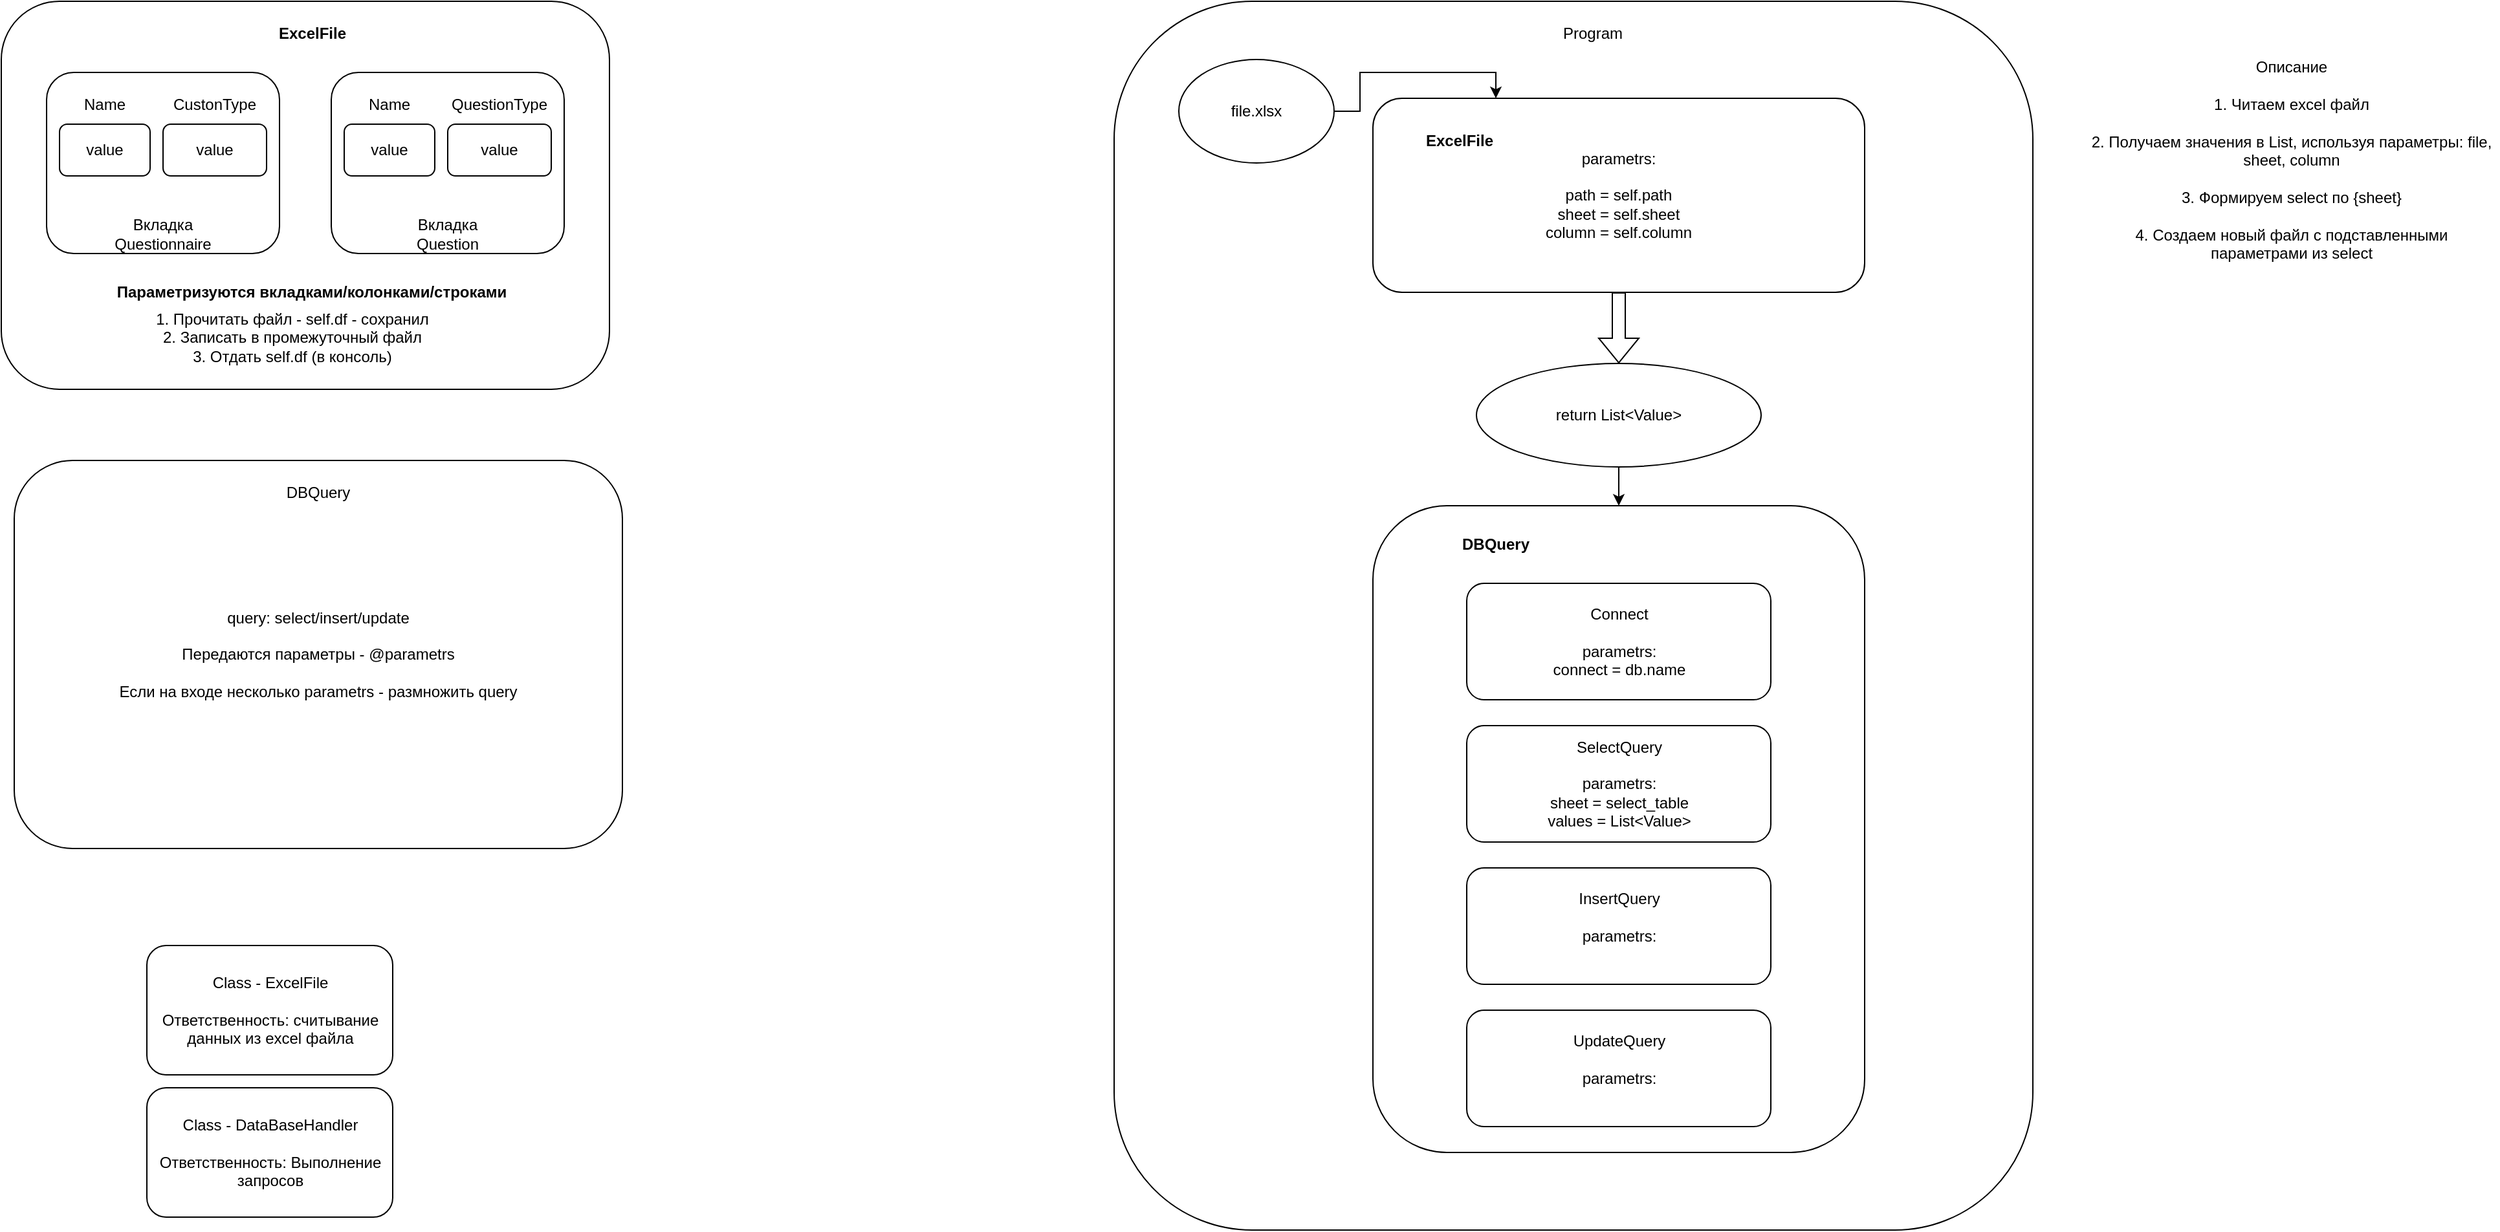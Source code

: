 <mxfile version="24.5.2" type="device">
  <diagram name="Страница — 1" id="Thi9hPM8hP3XWCTX5rDp">
    <mxGraphModel dx="2123" dy="1114" grid="1" gridSize="10" guides="1" tooltips="1" connect="1" arrows="1" fold="1" page="1" pageScale="1" pageWidth="827" pageHeight="1169" math="0" shadow="0">
      <root>
        <mxCell id="0" />
        <mxCell id="1" parent="0" />
        <mxCell id="TAfKT55fyafpBSRyJVl7-1" value="" style="rounded=1;whiteSpace=wrap;html=1;" vertex="1" parent="1">
          <mxGeometry x="50" y="80" width="470" height="300" as="geometry" />
        </mxCell>
        <mxCell id="TAfKT55fyafpBSRyJVl7-2" value="&lt;b&gt;ExcelFile&lt;/b&gt;" style="text;html=1;align=center;verticalAlign=middle;whiteSpace=wrap;rounded=0;" vertex="1" parent="1">
          <mxGeometry x="227.5" y="90" width="125" height="30" as="geometry" />
        </mxCell>
        <mxCell id="TAfKT55fyafpBSRyJVl7-3" value="" style="rounded=1;whiteSpace=wrap;html=1;" vertex="1" parent="1">
          <mxGeometry x="85" y="135" width="180" height="140" as="geometry" />
        </mxCell>
        <mxCell id="TAfKT55fyafpBSRyJVl7-4" value="Вкладка&lt;br&gt;Questionnaire" style="text;html=1;align=center;verticalAlign=middle;whiteSpace=wrap;rounded=0;" vertex="1" parent="1">
          <mxGeometry x="145" y="245" width="60" height="30" as="geometry" />
        </mxCell>
        <mxCell id="TAfKT55fyafpBSRyJVl7-5" value="Name" style="text;html=1;align=center;verticalAlign=middle;whiteSpace=wrap;rounded=0;" vertex="1" parent="1">
          <mxGeometry x="105" y="145" width="50" height="30" as="geometry" />
        </mxCell>
        <mxCell id="TAfKT55fyafpBSRyJVl7-6" value="CustonType" style="text;html=1;align=center;verticalAlign=middle;whiteSpace=wrap;rounded=0;" vertex="1" parent="1">
          <mxGeometry x="185" y="145" width="60" height="30" as="geometry" />
        </mxCell>
        <mxCell id="TAfKT55fyafpBSRyJVl7-9" value="value" style="rounded=1;whiteSpace=wrap;html=1;" vertex="1" parent="1">
          <mxGeometry x="95" y="175" width="70" height="40" as="geometry" />
        </mxCell>
        <mxCell id="TAfKT55fyafpBSRyJVl7-10" value="value" style="rounded=1;whiteSpace=wrap;html=1;" vertex="1" parent="1">
          <mxGeometry x="175" y="175" width="80" height="40" as="geometry" />
        </mxCell>
        <mxCell id="TAfKT55fyafpBSRyJVl7-12" value="" style="rounded=1;whiteSpace=wrap;html=1;" vertex="1" parent="1">
          <mxGeometry x="305" y="135" width="180" height="140" as="geometry" />
        </mxCell>
        <mxCell id="TAfKT55fyafpBSRyJVl7-13" value="Вкладка&lt;br&gt;Question" style="text;html=1;align=center;verticalAlign=middle;whiteSpace=wrap;rounded=0;" vertex="1" parent="1">
          <mxGeometry x="365" y="245" width="60" height="30" as="geometry" />
        </mxCell>
        <mxCell id="TAfKT55fyafpBSRyJVl7-14" value="Name" style="text;html=1;align=center;verticalAlign=middle;whiteSpace=wrap;rounded=0;" vertex="1" parent="1">
          <mxGeometry x="325" y="145" width="50" height="30" as="geometry" />
        </mxCell>
        <mxCell id="TAfKT55fyafpBSRyJVl7-15" value="QuestionType" style="text;html=1;align=center;verticalAlign=middle;whiteSpace=wrap;rounded=0;" vertex="1" parent="1">
          <mxGeometry x="405" y="145" width="60" height="30" as="geometry" />
        </mxCell>
        <mxCell id="TAfKT55fyafpBSRyJVl7-16" value="value" style="rounded=1;whiteSpace=wrap;html=1;" vertex="1" parent="1">
          <mxGeometry x="315" y="175" width="70" height="40" as="geometry" />
        </mxCell>
        <mxCell id="TAfKT55fyafpBSRyJVl7-17" value="value" style="rounded=1;whiteSpace=wrap;html=1;" vertex="1" parent="1">
          <mxGeometry x="395" y="175" width="80" height="40" as="geometry" />
        </mxCell>
        <mxCell id="TAfKT55fyafpBSRyJVl7-18" value="" style="rounded=1;whiteSpace=wrap;html=1;" vertex="1" parent="1">
          <mxGeometry x="910" y="80" width="710" height="950" as="geometry" />
        </mxCell>
        <mxCell id="TAfKT55fyafpBSRyJVl7-19" value="Program" style="text;html=1;align=center;verticalAlign=middle;whiteSpace=wrap;rounded=0;" vertex="1" parent="1">
          <mxGeometry x="1250" y="90" width="60" height="30" as="geometry" />
        </mxCell>
        <mxCell id="TAfKT55fyafpBSRyJVl7-23" value="parametrs:&lt;br&gt;&lt;br&gt;path = self.path&lt;div&gt;sheet = self.sheet&lt;/div&gt;&lt;div&gt;column = self.column&lt;/div&gt;" style="rounded=1;whiteSpace=wrap;html=1;" vertex="1" parent="1">
          <mxGeometry x="1110" y="155" width="380" height="150" as="geometry" />
        </mxCell>
        <mxCell id="TAfKT55fyafpBSRyJVl7-20" value="&lt;b&gt;ExcelFile&lt;/b&gt;" style="text;html=1;align=center;verticalAlign=middle;whiteSpace=wrap;rounded=0;" vertex="1" parent="1">
          <mxGeometry x="1120" y="170" width="114" height="35" as="geometry" />
        </mxCell>
        <mxCell id="TAfKT55fyafpBSRyJVl7-24" value="" style="rounded=1;whiteSpace=wrap;html=1;" vertex="1" parent="1">
          <mxGeometry x="1110" y="470" width="380" height="500" as="geometry" />
        </mxCell>
        <mxCell id="TAfKT55fyafpBSRyJVl7-21" value="&lt;b&gt;DBQuery&lt;/b&gt;" style="text;html=1;align=center;verticalAlign=middle;whiteSpace=wrap;rounded=0;" vertex="1" parent="1">
          <mxGeometry x="1080" y="480" width="250" height="40" as="geometry" />
        </mxCell>
        <mxCell id="TAfKT55fyafpBSRyJVl7-25" value="1. Прочитать файл - self.df - сохранил&lt;div&gt;2. Записать в промежуточный файл&lt;br&gt;3. Отдать self.df (в консоль)&lt;/div&gt;" style="text;html=1;align=center;verticalAlign=middle;whiteSpace=wrap;rounded=0;" vertex="1" parent="1">
          <mxGeometry x="105" y="320" width="340" height="40" as="geometry" />
        </mxCell>
        <mxCell id="TAfKT55fyafpBSRyJVl7-26" value="&lt;b&gt;Параметризуются вкладками/колонками/строками&lt;/b&gt;" style="text;html=1;align=center;verticalAlign=middle;whiteSpace=wrap;rounded=0;" vertex="1" parent="1">
          <mxGeometry x="135" y="290" width="310" height="30" as="geometry" />
        </mxCell>
        <mxCell id="TAfKT55fyafpBSRyJVl7-27" value="query: select/insert/update&lt;br&gt;&lt;br&gt;Передаются параметры - @parametrs&lt;br&gt;&lt;br&gt;Если на входе несколько parametrs - размножить query" style="rounded=1;whiteSpace=wrap;html=1;" vertex="1" parent="1">
          <mxGeometry x="60" y="435" width="470" height="300" as="geometry" />
        </mxCell>
        <mxCell id="TAfKT55fyafpBSRyJVl7-28" value="DBQuery" style="text;html=1;align=center;verticalAlign=middle;whiteSpace=wrap;rounded=0;" vertex="1" parent="1">
          <mxGeometry x="265" y="445" width="60" height="30" as="geometry" />
        </mxCell>
        <mxCell id="TAfKT55fyafpBSRyJVl7-30" value="Class - ExcelFile&lt;br&gt;&lt;br&gt;Ответственность: считывание данных из excel файла" style="rounded=1;whiteSpace=wrap;html=1;" vertex="1" parent="1">
          <mxGeometry x="162.5" y="810" width="190" height="100" as="geometry" />
        </mxCell>
        <mxCell id="TAfKT55fyafpBSRyJVl7-31" value="Class - DataBaseHandler&lt;br&gt;&lt;br&gt;Ответственность: Выполнение запросов" style="rounded=1;whiteSpace=wrap;html=1;" vertex="1" parent="1">
          <mxGeometry x="162.5" y="920" width="190" height="100" as="geometry" />
        </mxCell>
        <mxCell id="TAfKT55fyafpBSRyJVl7-33" style="edgeStyle=orthogonalEdgeStyle;rounded=0;orthogonalLoop=1;jettySize=auto;html=1;entryX=0.25;entryY=0;entryDx=0;entryDy=0;" edge="1" parent="1" source="TAfKT55fyafpBSRyJVl7-32" target="TAfKT55fyafpBSRyJVl7-23">
          <mxGeometry relative="1" as="geometry" />
        </mxCell>
        <mxCell id="TAfKT55fyafpBSRyJVl7-32" value="file.xlsx" style="ellipse;whiteSpace=wrap;html=1;" vertex="1" parent="1">
          <mxGeometry x="960" y="125" width="120" height="80" as="geometry" />
        </mxCell>
        <mxCell id="TAfKT55fyafpBSRyJVl7-39" style="edgeStyle=orthogonalEdgeStyle;rounded=0;orthogonalLoop=1;jettySize=auto;html=1;entryX=0.5;entryY=0;entryDx=0;entryDy=0;" edge="1" parent="1" source="TAfKT55fyafpBSRyJVl7-35" target="TAfKT55fyafpBSRyJVl7-24">
          <mxGeometry relative="1" as="geometry" />
        </mxCell>
        <mxCell id="TAfKT55fyafpBSRyJVl7-35" value="return List&amp;lt;Value&amp;gt;" style="ellipse;whiteSpace=wrap;html=1;" vertex="1" parent="1">
          <mxGeometry x="1190" y="360" width="220" height="80" as="geometry" />
        </mxCell>
        <mxCell id="TAfKT55fyafpBSRyJVl7-36" value="" style="shape=flexArrow;endArrow=classic;html=1;rounded=0;exitX=0.5;exitY=1;exitDx=0;exitDy=0;entryX=0.5;entryY=0;entryDx=0;entryDy=0;" edge="1" parent="1" source="TAfKT55fyafpBSRyJVl7-23" target="TAfKT55fyafpBSRyJVl7-35">
          <mxGeometry width="50" height="50" relative="1" as="geometry">
            <mxPoint x="1060" y="410" as="sourcePoint" />
            <mxPoint x="1110" y="360" as="targetPoint" />
          </mxGeometry>
        </mxCell>
        <mxCell id="TAfKT55fyafpBSRyJVl7-40" value="Описание&lt;div&gt;&lt;br&gt;&lt;/div&gt;&lt;div&gt;1. Читаем excel файл&lt;br&gt;&lt;br&gt;&lt;/div&gt;&lt;div&gt;2. Получаем значения в List, используя параметры: file, sheet, column&lt;br&gt;&lt;br&gt;&lt;/div&gt;&lt;div&gt;3. Формируем select по {sheet}&lt;br&gt;&lt;br&gt;&lt;/div&gt;&lt;div&gt;4. Создаем новый файл с подставленными параметрами из select&lt;/div&gt;" style="text;html=1;align=center;verticalAlign=middle;whiteSpace=wrap;rounded=0;" vertex="1" parent="1">
          <mxGeometry x="1660" y="105" width="320" height="195" as="geometry" />
        </mxCell>
        <mxCell id="TAfKT55fyafpBSRyJVl7-41" value="SelectQuery&lt;br&gt;&lt;br&gt;parametrs:&lt;br&gt;sheet = select_table&lt;br&gt;values = List&amp;lt;Value&amp;gt;" style="rounded=1;whiteSpace=wrap;html=1;" vertex="1" parent="1">
          <mxGeometry x="1182.5" y="640" width="235" height="90" as="geometry" />
        </mxCell>
        <mxCell id="TAfKT55fyafpBSRyJVl7-43" value="Connect&lt;br&gt;&lt;br&gt;parametrs:&lt;div&gt;&lt;span style=&quot;color: rgba(0, 0, 0, 0); font-family: monospace; font-size: 0px; text-align: start; text-wrap: nowrap;&quot;&gt;%3CmxGraphModel%3E%3Croot%3E%3CmxCell%20id%3D%220%22%2F%3E%3CmxCell%20id%3D%221%22%20parent%3D%220%22%2F%3E%3CUserObject%20label%3D%22%26lt%3Bspan%20style%3D%26quot%3Bcolor%3A%20rgb(0%2C%200%2C%200)%3B%20font-family%3A%20Helvetica%3B%20font-size%3A%2012px%3B%20font-style%3A%20normal%3B%20font-variant-ligatures%3A%20normal%3B%20font-variant-caps%3A%20normal%3B%20font-weight%3A%20400%3B%20letter-spacing%3A%20normal%3B%20orphans%3A%202%3B%20text-align%3A%20center%3B%20text-indent%3A%200px%3B%20text-transform%3A%20none%3B%20widows%3A%202%3B%20word-spacing%3A%200px%3B%20-webkit-text-stroke-width%3A%200px%3B%20white-space%3A%20normal%3B%20background-color%3A%20rgb(251%2C%20251%2C%20251)%3B%20text-decoration-thickness%3A%20initial%3B%20text-decoration-style%3A%20initial%3B%20text-decoration-color%3A%20initial%3B%20display%3A%20inline%20!important%3B%20float%3A%20none%3B%26quot%3B%26gt%3Bconnect%20%3D%20db.name%26lt%3B%2Fspan%26gt%3B%22%20link%3D%22%26lt%3Bspan%20style%3D%26quot%3Bcolor%3A%20rgb(0%2C%200%2C%200)%3B%20font-family%3A%20Helvetica%3B%20font-size%3A%2012px%3B%20font-style%3A%20normal%3B%20font-variant-ligatures%3A%20normal%3B%20font-variant-caps%3A%20normal%3B%20font-weight%3A%20400%3B%20letter-spacing%3A%20normal%3B%20orphans%3A%202%3B%20text-align%3A%20center%3B%20text-indent%3A%200px%3B%20text-transform%3A%20none%3B%20widows%3A%202%3B%20word-spacing%3A%200px%3B%20-webkit-text-stroke-width%3A%200px%3B%20white-space%3A%20normal%3B%20background-color%3A%20rgb(251%2C%20251%2C%20251)%3B%20text-decoration-thickness%3A%20initial%3B%20text-decoration-style%3A%20initial%3B%20text-decoration-color%3A%20initial%3B%20display%3A%20inline%20!important%3B%20float%3A%20none%3B%26quot%3B%26gt%3Bconnect%20%3D%20db.name%26lt%3B%2Fspan%26gt%3B%22%20id%3D%222%22%3E%3CmxCell%20style%3D%22text%3BwhiteSpace%3Dwrap%3Bhtml%3D1%3B%22%20vertex%3D%221%22%20parent%3D%221%22%3E%3CmxGeometry%20x%3D%221710%22%20y%3D%22620%22%20width%3D%22140%22%20height%3D%2240%22%20as%3D%22geometry%22%2F%3E%3C%2FmxCell%3E%3C%2FUserObject%3E%3C%2Froot%3E%3C%2FmxGraphModel%3E&lt;/span&gt;connect = db.name&lt;br&gt;&lt;/div&gt;" style="rounded=1;whiteSpace=wrap;html=1;" vertex="1" parent="1">
          <mxGeometry x="1182.5" y="530" width="235" height="90" as="geometry" />
        </mxCell>
        <mxCell id="TAfKT55fyafpBSRyJVl7-45" value="InsertQuery&lt;br&gt;&lt;br&gt;parametrs:&lt;div&gt;&lt;br/&gt;&lt;/div&gt;" style="rounded=1;whiteSpace=wrap;html=1;" vertex="1" parent="1">
          <mxGeometry x="1182.5" y="750" width="235" height="90" as="geometry" />
        </mxCell>
        <mxCell id="TAfKT55fyafpBSRyJVl7-46" value="UpdateQuery&lt;br&gt;&lt;br&gt;parametrs:&lt;div&gt;&lt;br&gt;&lt;/div&gt;" style="rounded=1;whiteSpace=wrap;html=1;" vertex="1" parent="1">
          <mxGeometry x="1182.5" y="860" width="235" height="90" as="geometry" />
        </mxCell>
      </root>
    </mxGraphModel>
  </diagram>
</mxfile>
